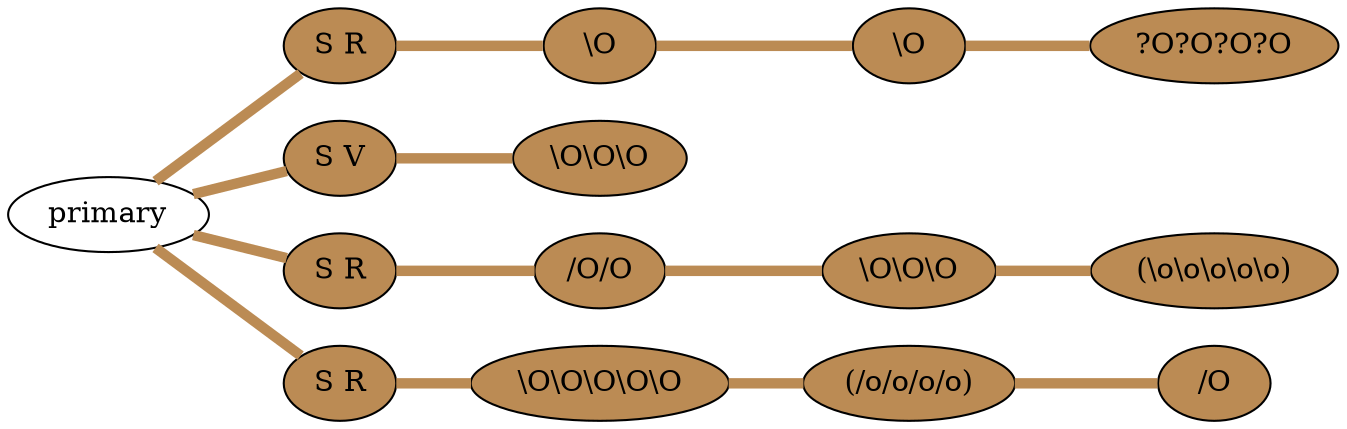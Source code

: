 graph {
 graph [rankdir=LR]
"1" [qtype="pendant_node", pendant_colors="#BB8B54", pendant_ply="S", pendant_attach="R", pendant_length="39.5", label="S R", style=filled, fillcolor="#BB8B54", fontcolor="#000000"]
"primary" -- "1" [qtype="pendant_link",penwidth=5,color="#BB8B54"]
"1:0" [qtype="knot_node", knot_value="1", knot_type="S", knot_position="2.0", knot_spin="Z", label="\\O", style=filled, fillcolor="#BB8B54" , fontcolor="#000000"]
"1" -- "1:0" [qtype="knot_link",penwidth=5,color="#BB8B54"]
"1:1" [qtype="knot_node", knot_value="1", knot_type="S", knot_position="5.0", knot_spin="Z", label="\\O", style=filled, fillcolor="#BB8B54" , fontcolor="#000000"]
"1:0" -- "1:1" [qtype="knot_link",penwidth=5,color="#BB8B54"]
"1:2" [qtype="knot_node", knot_value="4", knot_type="S", knot_position="13.0", knot_spin="ZZZS", label="?O?O?O?O", style=filled, fillcolor="#BB8B54" , fontcolor="#000000"]
"1:1" -- "1:2" [qtype="knot_link",penwidth=5,color="#BB8B54"]
"2" [qtype="pendant_node", pendant_colors="#BB8B54", pendant_ply="S", pendant_attach="V", pendant_length="31.0", label="S V", style=filled, fillcolor="#BB8B54", fontcolor="#000000"]
"primary" -- "2" [qtype="pendant_link",penwidth=5,color="#BB8B54"]
"2:0" [qtype="knot_node", knot_value="3", knot_type="S", knot_position="3.5", knot_spin="Z", label="\\O\\O\\O", style=filled, fillcolor="#BB8B54" , fontcolor="#000000"]
"2" -- "2:0" [qtype="knot_link",penwidth=5,color="#BB8B54"]
"3" [qtype="pendant_node", pendant_colors="#BB8B54", pendant_ply="S", pendant_attach="R", pendant_length="50.0", label="S R", style=filled, fillcolor="#BB8B54", fontcolor="#000000"]
"primary" -- "3" [qtype="pendant_link",penwidth=5,color="#BB8B54"]
"3:0" [qtype="knot_node", knot_value="2", knot_type="S", knot_position="2.5", knot_spin="S", label="/O/O", style=filled, fillcolor="#BB8B54" , fontcolor="#000000"]
"3" -- "3:0" [qtype="knot_link",penwidth=5,color="#BB8B54"]
"3:1" [qtype="knot_node", knot_value="3", knot_type="S", knot_position="5.5", knot_spin="Z", label="\\O\\O\\O", style=filled, fillcolor="#BB8B54" , fontcolor="#000000"]
"3:0" -- "3:1" [qtype="knot_link",penwidth=5,color="#BB8B54"]
"3:2" [qtype="knot_node", knot_value="5", knot_type="L", knot_position="9.0", knot_spin="Z", label="(\\o\\o\\o\\o\\o)", style=filled, fillcolor="#BB8B54" , fontcolor="#000000"]
"3:1" -- "3:2" [qtype="knot_link",penwidth=5,color="#BB8B54"]
"4" [qtype="pendant_node", pendant_colors="#BB8B54", pendant_ply="S", pendant_attach="R", pendant_length="40.0", label="S R", style=filled, fillcolor="#BB8B54", fontcolor="#000000"]
"primary" -- "4" [qtype="pendant_link",penwidth=5,color="#BB8B54"]
"4:0" [qtype="knot_node", knot_value="5", knot_type="S", knot_position="1.5", knot_spin="Z", label="\\O\\O\\O\\O\\O", style=filled, fillcolor="#BB8B54" , fontcolor="#000000"]
"4" -- "4:0" [qtype="knot_link",penwidth=5,color="#BB8B54"]
"4:1" [qtype="knot_node", knot_value="4", knot_type="L", knot_position="29.0", knot_spin="S", label="(/o/o/o/o)", style=filled, fillcolor="#BB8B54" , fontcolor="#000000"]
"4:0" -- "4:1" [qtype="knot_link",penwidth=5,color="#BB8B54"]
"4:2" [qtype="knot_node", knot_value="1", knot_type="S", knot_position="34.0", knot_spin="S", label="/O", style=filled, fillcolor="#BB8B54" , fontcolor="#000000"]
"4:1" -- "4:2" [qtype="knot_link",penwidth=5,color="#BB8B54"]
}
